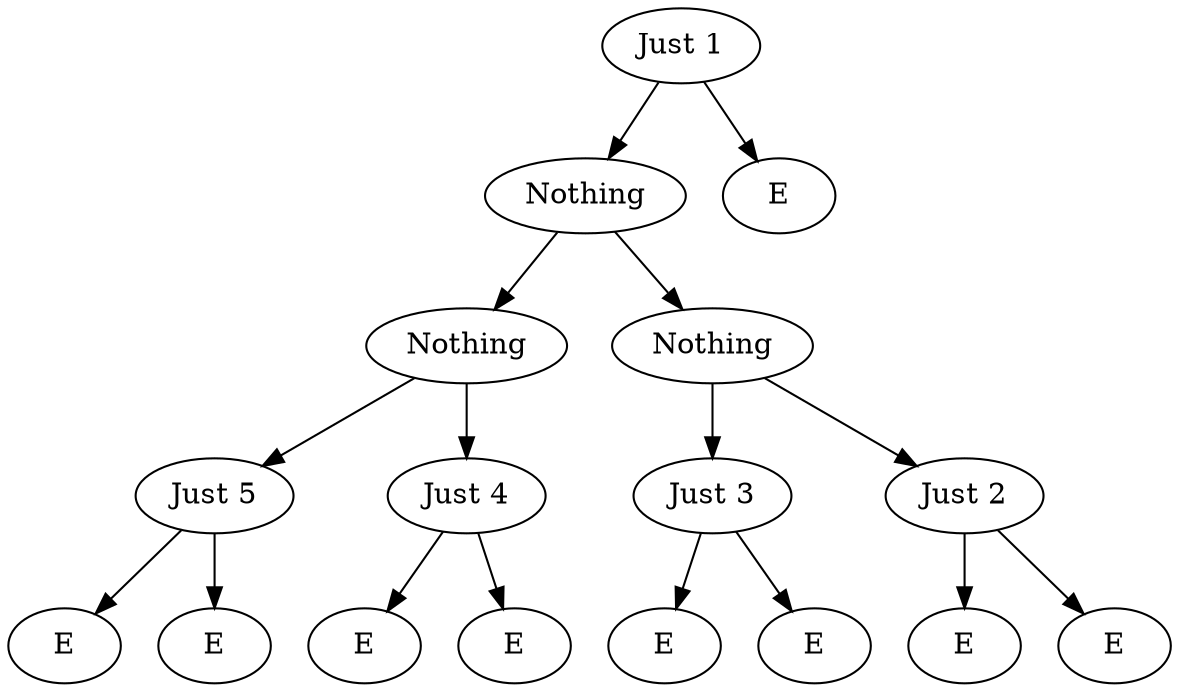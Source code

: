 digraph G {
u1[label="Just 1"];
u2[label="Nothing"];
u3[label="Nothing"];
u4[label="Just 5"];
u5[label="E"];
u6[label="E"];
u7[label="Just 4"];
u8[label="E"];
u9[label="E"];
u10[label="Nothing"];
u11[label="Just 3"];
u12[label="E"];
u13[label="E"];
u14[label="Just 2"];
u15[label="E"];
u16[label="E"];
u17[label="E"];
u1 -> u2[label=""];
u1 -> u17[label=""];
u2 -> u3[label=""];
u2 -> u10[label=""];
u3 -> u4[label=""];
u3 -> u7[label=""];
u4 -> u5[label=""];
u4 -> u6[label=""];
u7 -> u8[label=""];
u7 -> u9[label=""];
u10 -> u11[label=""];
u10 -> u14[label=""];
u11 -> u12[label=""];
u11 -> u13[label=""];
u14 -> u15[label=""];
u14 -> u16[label=""];

}
